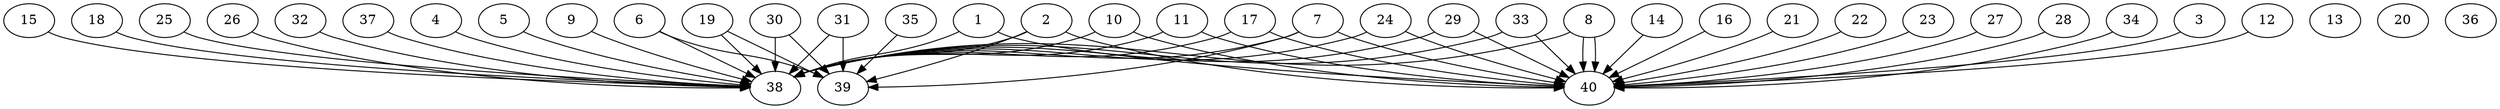 // DAG (tier=3-complex, mode=compute, n=40, ccr=0.486, fat=0.870, density=0.687, regular=0.296, jump=0.253, mindata=1048576, maxdata=16777216)
// DAG automatically generated by daggen at Sun Aug 24 16:33:34 2025
// /home/ermia/Project/Environments/daggen/bin/daggen --dot --ccr 0.486 --fat 0.870 --regular 0.296 --density 0.687 --jump 0.253 --mindata 1048576 --maxdata 16777216 -n 40 
digraph G {
  1 [size="3805930719778055680", alpha="0.15", expect_size="1902965359889027840"]
  1 -> 38 [size ="2067971396599808"]
  1 -> 40 [size ="2067971396599808"]
  2 [size="16245121304134506", alpha="0.20", expect_size="8122560652067253"]
  2 -> 38 [size ="299879658160128"]
  2 -> 39 [size ="299879658160128"]
  2 -> 40 [size ="299879658160128"]
  3 [size="569123617675688448", alpha="0.19", expect_size="284561808837844224"]
  3 -> 40 [size ="446294380249088"]
  4 [size="2889628193421826048", alpha="0.18", expect_size="1444814096710913024"]
  4 -> 38 [size ="965984793919488"]
  5 [size="1520564828575752", alpha="0.08", expect_size="760282414287876"]
  5 -> 38 [size ="45814961405952"]
  6 [size="838566075402442244096", alpha="0.10", expect_size="419283037701221122048"]
  6 -> 38 [size ="711401614082048"]
  6 -> 39 [size ="711401614082048"]
  7 [size="639441622041430", alpha="0.17", expect_size="319720811020715"]
  7 -> 38 [size ="76608828342272"]
  7 -> 39 [size ="76608828342272"]
  7 -> 40 [size ="76608828342272"]
  8 [size="72550949433280299008", alpha="0.03", expect_size="36275474716640149504"]
  8 -> 38 [size ="139161377964032"]
  8 -> 40 [size ="139161377964032"]
  8 -> 40 [size ="139161377964032"]
  9 [size="1191614509485847040", alpha="0.17", expect_size="595807254742923520"]
  9 -> 38 [size ="653458101239808"]
  10 [size="333622512122899456", alpha="0.16", expect_size="166811256061449728"]
  10 -> 38 [size ="405890649817088"]
  10 -> 40 [size ="405890649817088"]
  11 [size="1922533636748243200", alpha="0.03", expect_size="961266818374121600"]
  11 -> 38 [size ="717129649225728"]
  11 -> 40 [size ="717129649225728"]
  12 [size="43118736117454752", alpha="0.19", expect_size="21559368058727376"]
  12 -> 40 [size ="1807765156659200"]
  13 [size="1988845577812557430784", alpha="0.05", expect_size="994422788906278715392"]
  14 [size="333465353587315965952", alpha="0.10", expect_size="166732676793657982976"]
  14 -> 40 [size ="384701428662272"]
  15 [size="48318342550922024", alpha="0.16", expect_size="24159171275461012"]
  15 -> 38 [size ="890465914191872"]
  16 [size="1274489089259950592", alpha="0.06", expect_size="637244544629975296"]
  16 -> 40 [size ="1454111140610048"]
  17 [size="2113805331358797529088", alpha="0.03", expect_size="1056902665679398764544"]
  17 -> 38 [size ="1317649736794112"]
  17 -> 40 [size ="1317649736794112"]
  18 [size="65983884930562456", alpha="0.12", expect_size="32991942465281228"]
  18 -> 38 [size ="25837122355200"]
  19 [size="74188809575713344", alpha="0.15", expect_size="37094404787856672"]
  19 -> 38 [size ="1643462600425472"]
  19 -> 39 [size ="1643462600425472"]
  20 [size="4044314423962208567296", alpha="0.14", expect_size="2022157211981104283648"]
  21 [size="39696271765181064", alpha="0.10", expect_size="19848135882590532"]
  21 -> 40 [size ="76254334156800"]
  22 [size="1559604580319232000000", alpha="0.05", expect_size="779802290159616000000"]
  22 -> 40 [size ="1075886161920000"]
  23 [size="906339907927143040", alpha="0.06", expect_size="453169953963571520"]
  23 -> 40 [size ="681290395287552"]
  24 [size="355516260547829248", alpha="0.06", expect_size="177758130273914624"]
  24 -> 38 [size ="772289016627200"]
  24 -> 40 [size ="772289016627200"]
  25 [size="4373743727127961088", alpha="0.19", expect_size="2186871863563980544"]
  25 -> 38 [size ="1857608260517888"]
  26 [size="1550070115601392384", alpha="0.11", expect_size="775035057800696192"]
  26 -> 38 [size ="1141260857376768"]
  27 [size="499384695349412", alpha="0.20", expect_size="249692347674706"]
  27 -> 40 [size ="20941321011200"]
  28 [size="161964233093106816", alpha="0.05", expect_size="80982116546553408"]
  28 -> 40 [size ="60250338099200"]
  29 [size="6515899420247064576", alpha="0.14", expect_size="3257949710123532288"]
  29 -> 38 [size ="27908697489408"]
  29 -> 40 [size ="27908697489408"]
  30 [size="13345730221659836", alpha="0.16", expect_size="6672865110829918"]
  30 -> 38 [size ="267027545587712"]
  30 -> 39 [size ="267027545587712"]
  31 [size="842178972948550", alpha="0.14", expect_size="421089486474275"]
  31 -> 38 [size ="69047983013888"]
  31 -> 39 [size ="69047983013888"]
  32 [size="3020532730441628", alpha="0.00", expect_size="1510266365220814"]
  32 -> 38 [size ="61062388908032"]
  33 [size="18824531259702148", alpha="0.03", expect_size="9412265629851074"]
  33 -> 38 [size ="588382208000000"]
  33 -> 40 [size ="588382208000000"]
  34 [size="2519877153326117888", alpha="0.17", expect_size="1259938576663058944"]
  34 -> 40 [size ="1491233524416512"]
  35 [size="4187460418881494528", alpha="0.18", expect_size="2093730209440747264"]
  35 -> 39 [size ="1407442403459072"]
  36 [size="4200688472206587461632", alpha="0.00", expect_size="2100344236103293730816"]
  37 [size="114107004021340704", alpha="0.08", expect_size="57053502010670352"]
  37 -> 38 [size ="47716289740800"]
  38 [size="1221452443573242822656", alpha="0.15", expect_size="610726221786621411328"]
  39 [size="2590481554174820483072", alpha="0.18", expect_size="1295240777087410241536"]
  40 [size="12776667839188697088", alpha="0.11", expect_size="6388333919594348544"]
}